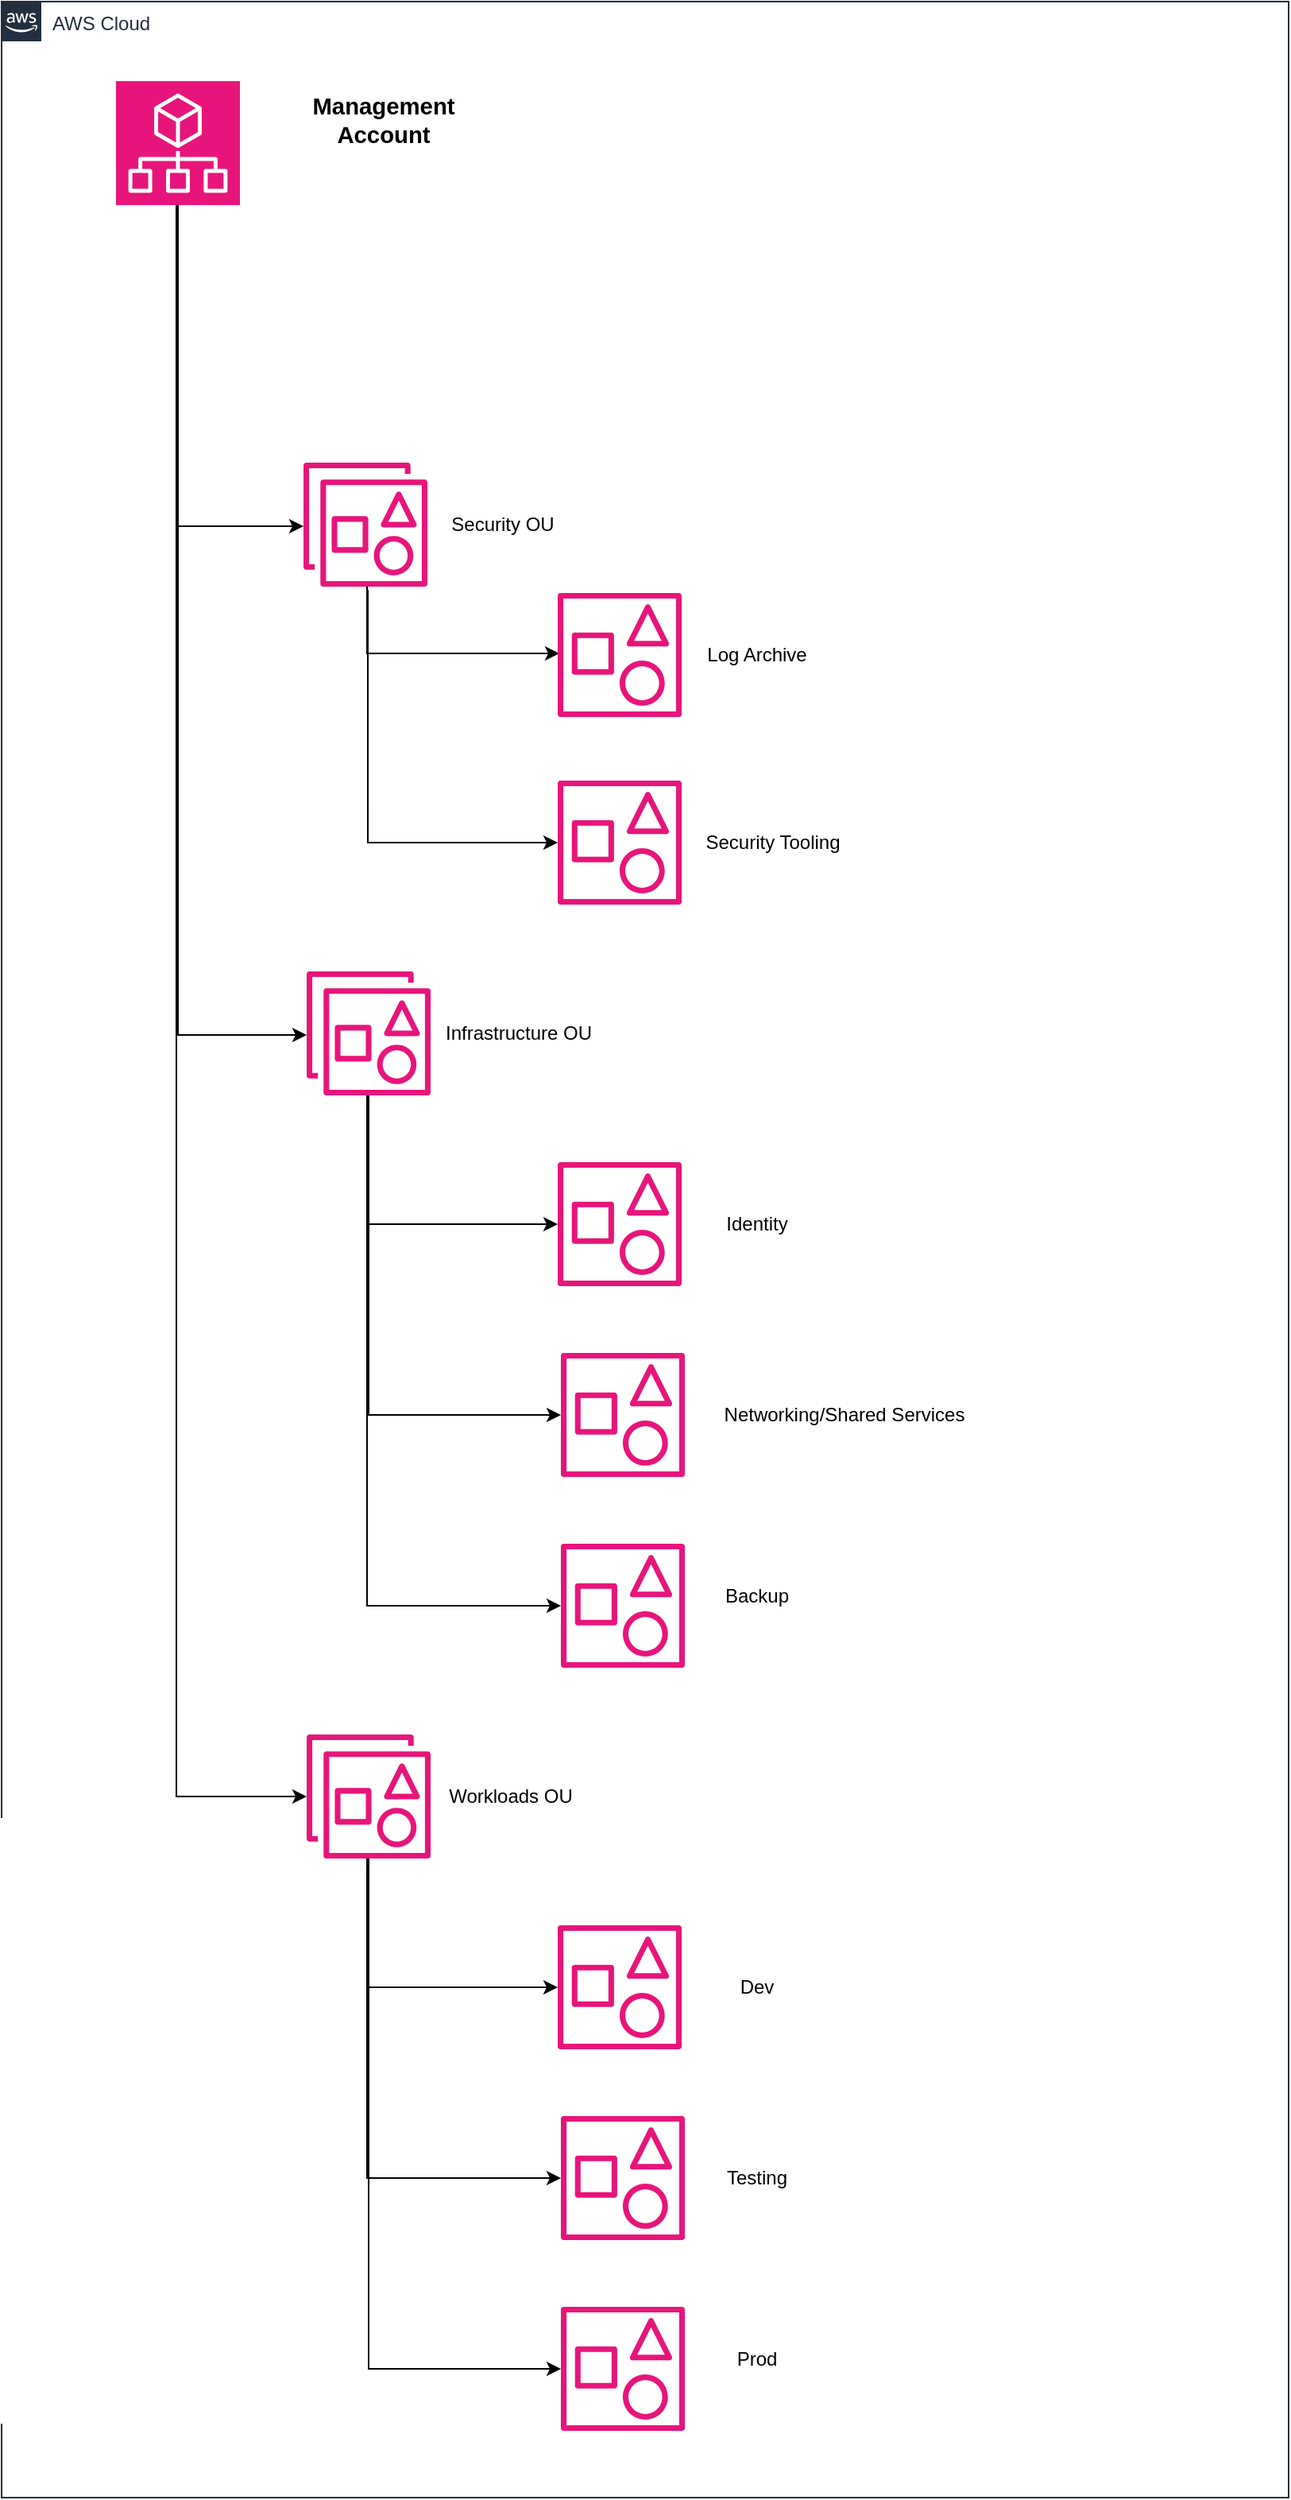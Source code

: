 <mxfile version="27.0.6">
  <diagram name="Сторінка-1" id="Bu3yCZcyRtmO8vV5ZE0F">
    <mxGraphModel dx="1426" dy="821" grid="1" gridSize="10" guides="1" tooltips="1" connect="1" arrows="1" fold="1" page="1" pageScale="1" pageWidth="827" pageHeight="1169" math="0" shadow="0">
      <root>
        <mxCell id="0" />
        <mxCell id="1" parent="0" />
        <mxCell id="iBRwoHVwdoJSEmxD0py--1" value="AWS Cloud" style="points=[[0,0],[0.25,0],[0.5,0],[0.75,0],[1,0],[1,0.25],[1,0.5],[1,0.75],[1,1],[0.75,1],[0.5,1],[0.25,1],[0,1],[0,0.75],[0,0.5],[0,0.25]];outlineConnect=0;gradientColor=none;html=1;whiteSpace=wrap;fontSize=12;fontStyle=0;container=1;pointerEvents=0;collapsible=0;recursiveResize=0;shape=mxgraph.aws4.group;grIcon=mxgraph.aws4.group_aws_cloud_alt;strokeColor=#232F3E;fillColor=none;verticalAlign=top;align=left;spacingLeft=30;fontColor=#232F3E;dashed=0;" parent="1" vertex="1">
          <mxGeometry x="10" y="70" width="810" height="1570" as="geometry" />
        </mxCell>
        <mxCell id="vQ-OvHwKWLwVCTqBm5JM-14" style="edgeStyle=orthogonalEdgeStyle;rounded=0;orthogonalLoop=1;jettySize=auto;html=1;exitX=0.5;exitY=1;exitDx=0;exitDy=0;exitPerimeter=0;" parent="iBRwoHVwdoJSEmxD0py--1" source="iBRwoHVwdoJSEmxD0py--3" target="iBRwoHVwdoJSEmxD0py--5" edge="1">
          <mxGeometry relative="1" as="geometry">
            <mxPoint x="40" y="330" as="sourcePoint" />
            <mxPoint x="119" y="551" as="targetPoint" />
            <Array as="points">
              <mxPoint x="111" y="330" />
            </Array>
          </mxGeometry>
        </mxCell>
        <mxCell id="vQ-OvHwKWLwVCTqBm5JM-23" style="edgeStyle=orthogonalEdgeStyle;rounded=0;orthogonalLoop=1;jettySize=auto;html=1;exitX=0.5;exitY=1;exitDx=0;exitDy=0;exitPerimeter=0;" parent="iBRwoHVwdoJSEmxD0py--1" source="iBRwoHVwdoJSEmxD0py--3" target="vQ-OvHwKWLwVCTqBm5JM-21" edge="1">
          <mxGeometry relative="1" as="geometry">
            <Array as="points">
              <mxPoint x="111" y="650" />
            </Array>
          </mxGeometry>
        </mxCell>
        <mxCell id="vQ-OvHwKWLwVCTqBm5JM-35" style="edgeStyle=orthogonalEdgeStyle;rounded=0;orthogonalLoop=1;jettySize=auto;html=1;" parent="iBRwoHVwdoJSEmxD0py--1" source="iBRwoHVwdoJSEmxD0py--3" target="vQ-OvHwKWLwVCTqBm5JM-29" edge="1">
          <mxGeometry relative="1" as="geometry">
            <Array as="points">
              <mxPoint x="110" y="1129" />
            </Array>
          </mxGeometry>
        </mxCell>
        <mxCell id="iBRwoHVwdoJSEmxD0py--3" value="" style="sketch=0;points=[[0,0,0],[0.25,0,0],[0.5,0,0],[0.75,0,0],[1,0,0],[0,1,0],[0.25,1,0],[0.5,1,0],[0.75,1,0],[1,1,0],[0,0.25,0],[0,0.5,0],[0,0.75,0],[1,0.25,0],[1,0.5,0],[1,0.75,0]];points=[[0,0,0],[0.25,0,0],[0.5,0,0],[0.75,0,0],[1,0,0],[0,1,0],[0.25,1,0],[0.5,1,0],[0.75,1,0],[1,1,0],[0,0.25,0],[0,0.5,0],[0,0.75,0],[1,0.25,0],[1,0.5,0],[1,0.75,0]];outlineConnect=0;fontColor=#232F3E;fillColor=#E7157B;strokeColor=#ffffff;dashed=0;verticalLabelPosition=bottom;verticalAlign=top;align=center;html=1;fontSize=12;fontStyle=0;aspect=fixed;shape=mxgraph.aws4.resourceIcon;resIcon=mxgraph.aws4.organizations;" parent="iBRwoHVwdoJSEmxD0py--1" vertex="1">
          <mxGeometry x="72" y="50" width="78" height="78" as="geometry" />
        </mxCell>
        <mxCell id="vQ-OvHwKWLwVCTqBm5JM-19" style="edgeStyle=orthogonalEdgeStyle;rounded=0;orthogonalLoop=1;jettySize=auto;html=1;" parent="iBRwoHVwdoJSEmxD0py--1" edge="1">
          <mxGeometry relative="1" as="geometry">
            <mxPoint x="230" y="368" as="sourcePoint" />
            <mxPoint x="351" y="410" as="targetPoint" />
            <Array as="points">
              <mxPoint x="230" y="410" />
            </Array>
          </mxGeometry>
        </mxCell>
        <mxCell id="vQ-OvHwKWLwVCTqBm5JM-20" style="edgeStyle=orthogonalEdgeStyle;rounded=0;orthogonalLoop=1;jettySize=auto;html=1;exitX=0.519;exitY=1.026;exitDx=0;exitDy=0;exitPerimeter=0;" parent="iBRwoHVwdoJSEmxD0py--1" source="iBRwoHVwdoJSEmxD0py--5" target="vQ-OvHwKWLwVCTqBm5JM-17" edge="1">
          <mxGeometry relative="1" as="geometry">
            <mxPoint x="110" y="530" as="sourcePoint" />
            <mxPoint x="231" y="691" as="targetPoint" />
            <Array as="points">
              <mxPoint x="231" y="529" />
            </Array>
          </mxGeometry>
        </mxCell>
        <mxCell id="iBRwoHVwdoJSEmxD0py--5" value="" style="sketch=0;outlineConnect=0;fontColor=#232F3E;gradientColor=none;fillColor=#E7157B;strokeColor=none;dashed=0;verticalLabelPosition=bottom;verticalAlign=top;align=center;html=1;fontSize=12;fontStyle=0;aspect=fixed;pointerEvents=1;shape=mxgraph.aws4.organizations_organizational_unit2;" parent="iBRwoHVwdoJSEmxD0py--1" vertex="1">
          <mxGeometry x="190" y="290" width="78" height="78" as="geometry" />
        </mxCell>
        <mxCell id="iBRwoHVwdoJSEmxD0py--6" value="" style="sketch=0;outlineConnect=0;fontColor=#232F3E;gradientColor=none;fillColor=#E7157B;strokeColor=none;dashed=0;verticalLabelPosition=bottom;verticalAlign=top;align=center;html=1;fontSize=12;fontStyle=0;aspect=fixed;pointerEvents=1;shape=mxgraph.aws4.organizations_account2;" parent="iBRwoHVwdoJSEmxD0py--1" vertex="1">
          <mxGeometry x="350" y="372" width="78" height="78" as="geometry" />
        </mxCell>
        <mxCell id="vQ-OvHwKWLwVCTqBm5JM-2" value="Security OU" style="text;html=1;align=center;verticalAlign=middle;resizable=0;points=[];autosize=1;strokeColor=none;fillColor=none;" parent="iBRwoHVwdoJSEmxD0py--1" vertex="1">
          <mxGeometry x="270" y="314" width="90" height="30" as="geometry" />
        </mxCell>
        <mxCell id="vQ-OvHwKWLwVCTqBm5JM-15" value="&lt;div&gt;Log Archive&lt;/div&gt;" style="text;html=1;align=center;verticalAlign=middle;resizable=0;points=[];autosize=1;strokeColor=none;fillColor=none;" parent="iBRwoHVwdoJSEmxD0py--1" vertex="1">
          <mxGeometry x="430" y="396" width="90" height="30" as="geometry" />
        </mxCell>
        <mxCell id="vQ-OvHwKWLwVCTqBm5JM-17" value="" style="sketch=0;outlineConnect=0;fontColor=#232F3E;gradientColor=none;fillColor=#E7157B;strokeColor=none;dashed=0;verticalLabelPosition=bottom;verticalAlign=top;align=center;html=1;fontSize=12;fontStyle=0;aspect=fixed;pointerEvents=1;shape=mxgraph.aws4.organizations_account2;" parent="iBRwoHVwdoJSEmxD0py--1" vertex="1">
          <mxGeometry x="350" y="490" width="78" height="78" as="geometry" />
        </mxCell>
        <mxCell id="vQ-OvHwKWLwVCTqBm5JM-18" value="Security Tooling" style="text;html=1;align=center;verticalAlign=middle;resizable=0;points=[];autosize=1;strokeColor=none;fillColor=none;" parent="iBRwoHVwdoJSEmxD0py--1" vertex="1">
          <mxGeometry x="430" y="514" width="110" height="30" as="geometry" />
        </mxCell>
        <mxCell id="vQ-OvHwKWLwVCTqBm5JM-31" style="edgeStyle=orthogonalEdgeStyle;rounded=0;orthogonalLoop=1;jettySize=auto;html=1;" parent="iBRwoHVwdoJSEmxD0py--1" source="vQ-OvHwKWLwVCTqBm5JM-21" target="vQ-OvHwKWLwVCTqBm5JM-25" edge="1">
          <mxGeometry relative="1" as="geometry">
            <Array as="points">
              <mxPoint x="231" y="769" />
            </Array>
          </mxGeometry>
        </mxCell>
        <mxCell id="vQ-OvHwKWLwVCTqBm5JM-32" style="edgeStyle=orthogonalEdgeStyle;rounded=0;orthogonalLoop=1;jettySize=auto;html=1;" parent="iBRwoHVwdoJSEmxD0py--1" source="vQ-OvHwKWLwVCTqBm5JM-21" target="vQ-OvHwKWLwVCTqBm5JM-27" edge="1">
          <mxGeometry relative="1" as="geometry">
            <Array as="points">
              <mxPoint x="231" y="889" />
            </Array>
          </mxGeometry>
        </mxCell>
        <mxCell id="vQ-OvHwKWLwVCTqBm5JM-36" style="edgeStyle=orthogonalEdgeStyle;rounded=0;orthogonalLoop=1;jettySize=auto;html=1;" parent="iBRwoHVwdoJSEmxD0py--1" source="vQ-OvHwKWLwVCTqBm5JM-21" target="vQ-OvHwKWLwVCTqBm5JM-33" edge="1">
          <mxGeometry relative="1" as="geometry">
            <Array as="points">
              <mxPoint x="230" y="1009" />
            </Array>
          </mxGeometry>
        </mxCell>
        <mxCell id="vQ-OvHwKWLwVCTqBm5JM-21" value="" style="sketch=0;outlineConnect=0;fontColor=#232F3E;gradientColor=none;fillColor=#E7157B;strokeColor=none;dashed=0;verticalLabelPosition=bottom;verticalAlign=top;align=center;html=1;fontSize=12;fontStyle=0;aspect=fixed;pointerEvents=1;shape=mxgraph.aws4.organizations_organizational_unit2;" parent="iBRwoHVwdoJSEmxD0py--1" vertex="1">
          <mxGeometry x="192" y="610" width="78" height="78" as="geometry" />
        </mxCell>
        <mxCell id="vQ-OvHwKWLwVCTqBm5JM-22" value="Infrastructure OU" style="text;html=1;align=center;verticalAlign=middle;resizable=0;points=[];autosize=1;strokeColor=none;fillColor=none;" parent="iBRwoHVwdoJSEmxD0py--1" vertex="1">
          <mxGeometry x="265" y="634" width="120" height="30" as="geometry" />
        </mxCell>
        <mxCell id="vQ-OvHwKWLwVCTqBm5JM-25" value="" style="sketch=0;outlineConnect=0;fontColor=#232F3E;gradientColor=none;fillColor=#E7157B;strokeColor=none;dashed=0;verticalLabelPosition=bottom;verticalAlign=top;align=center;html=1;fontSize=12;fontStyle=0;aspect=fixed;pointerEvents=1;shape=mxgraph.aws4.organizations_account2;" parent="iBRwoHVwdoJSEmxD0py--1" vertex="1">
          <mxGeometry x="350" y="730" width="78" height="78" as="geometry" />
        </mxCell>
        <mxCell id="vQ-OvHwKWLwVCTqBm5JM-26" value="Identity" style="text;html=1;align=center;verticalAlign=middle;resizable=0;points=[];autosize=1;strokeColor=none;fillColor=none;" parent="iBRwoHVwdoJSEmxD0py--1" vertex="1">
          <mxGeometry x="445" y="754" width="60" height="30" as="geometry" />
        </mxCell>
        <mxCell id="vQ-OvHwKWLwVCTqBm5JM-27" value="" style="sketch=0;outlineConnect=0;fontColor=#232F3E;gradientColor=none;fillColor=#E7157B;strokeColor=none;dashed=0;verticalLabelPosition=bottom;verticalAlign=top;align=center;html=1;fontSize=12;fontStyle=0;aspect=fixed;pointerEvents=1;shape=mxgraph.aws4.organizations_account2;" parent="iBRwoHVwdoJSEmxD0py--1" vertex="1">
          <mxGeometry x="352" y="850" width="78" height="78" as="geometry" />
        </mxCell>
        <mxCell id="vQ-OvHwKWLwVCTqBm5JM-28" value="Networking/Shared Services" style="text;html=1;align=center;verticalAlign=middle;resizable=0;points=[];autosize=1;strokeColor=none;fillColor=none;" parent="iBRwoHVwdoJSEmxD0py--1" vertex="1">
          <mxGeometry x="445" y="874" width="170" height="30" as="geometry" />
        </mxCell>
        <mxCell id="vQ-OvHwKWLwVCTqBm5JM-29" value="" style="sketch=0;outlineConnect=0;fontColor=#232F3E;gradientColor=none;fillColor=#E7157B;strokeColor=none;dashed=0;verticalLabelPosition=bottom;verticalAlign=top;align=center;html=1;fontSize=12;fontStyle=0;aspect=fixed;pointerEvents=1;shape=mxgraph.aws4.organizations_organizational_unit2;" parent="iBRwoHVwdoJSEmxD0py--1" vertex="1">
          <mxGeometry x="192" y="1090" width="78" height="78" as="geometry" />
        </mxCell>
        <mxCell id="vQ-OvHwKWLwVCTqBm5JM-30" value="Workloads OU" style="text;html=1;align=center;verticalAlign=middle;resizable=0;points=[];autosize=1;strokeColor=none;fillColor=none;" parent="iBRwoHVwdoJSEmxD0py--1" vertex="1">
          <mxGeometry x="270" y="1114" width="100" height="30" as="geometry" />
        </mxCell>
        <mxCell id="vQ-OvHwKWLwVCTqBm5JM-33" value="" style="sketch=0;outlineConnect=0;fontColor=#232F3E;gradientColor=none;fillColor=#E7157B;strokeColor=none;dashed=0;verticalLabelPosition=bottom;verticalAlign=top;align=center;html=1;fontSize=12;fontStyle=0;aspect=fixed;pointerEvents=1;shape=mxgraph.aws4.organizations_account2;" parent="iBRwoHVwdoJSEmxD0py--1" vertex="1">
          <mxGeometry x="352" y="970" width="78" height="78" as="geometry" />
        </mxCell>
        <mxCell id="vQ-OvHwKWLwVCTqBm5JM-34" value="Backup" style="text;html=1;align=center;verticalAlign=middle;resizable=0;points=[];autosize=1;strokeColor=none;fillColor=none;" parent="iBRwoHVwdoJSEmxD0py--1" vertex="1">
          <mxGeometry x="445" y="988" width="60" height="30" as="geometry" />
        </mxCell>
        <mxCell id="4RDoN1khked4_0GlNfcL-1" value="&lt;span id=&quot;docs-internal-guid-47279395-7fff-cd68-6453-2887a5b87c39&quot; style=&quot;font-size: 11pt; font-family: &amp;quot;Google Sans Text&amp;quot;, sans-serif; color: rgb(0, 0, 0); background-color: transparent; font-weight: 700; font-style: normal; font-variant: normal; text-decoration: none; vertical-align: baseline; white-space: pre-wrap;&quot;&gt;Management Account&lt;/span&gt;" style="text;html=1;align=center;verticalAlign=middle;resizable=0;points=[];autosize=1;strokeColor=none;fillColor=none;" vertex="1" parent="iBRwoHVwdoJSEmxD0py--1">
          <mxGeometry x="150" y="60" width="180" height="30" as="geometry" />
        </mxCell>
        <mxCell id="vQ-OvHwKWLwVCTqBm5JM-37" value="" style="sketch=0;outlineConnect=0;fontColor=#232F3E;gradientColor=none;fillColor=#E7157B;strokeColor=none;dashed=0;verticalLabelPosition=bottom;verticalAlign=top;align=center;html=1;fontSize=12;fontStyle=0;aspect=fixed;pointerEvents=1;shape=mxgraph.aws4.organizations_account2;" parent="1" vertex="1">
          <mxGeometry x="360" y="1280" width="78" height="78" as="geometry" />
        </mxCell>
        <mxCell id="vQ-OvHwKWLwVCTqBm5JM-38" value="Dev" style="text;html=1;align=center;verticalAlign=middle;resizable=0;points=[];autosize=1;strokeColor=none;fillColor=none;" parent="1" vertex="1">
          <mxGeometry x="465" y="1304" width="40" height="30" as="geometry" />
        </mxCell>
        <mxCell id="vQ-OvHwKWLwVCTqBm5JM-39" value="" style="sketch=0;outlineConnect=0;fontColor=#232F3E;gradientColor=none;fillColor=#E7157B;strokeColor=none;dashed=0;verticalLabelPosition=bottom;verticalAlign=top;align=center;html=1;fontSize=12;fontStyle=0;aspect=fixed;pointerEvents=1;shape=mxgraph.aws4.organizations_account2;" parent="1" vertex="1">
          <mxGeometry x="362" y="1400" width="78" height="78" as="geometry" />
        </mxCell>
        <mxCell id="vQ-OvHwKWLwVCTqBm5JM-40" value="Testing" style="text;html=1;align=center;verticalAlign=middle;resizable=0;points=[];autosize=1;strokeColor=none;fillColor=none;" parent="1" vertex="1">
          <mxGeometry x="455" y="1424" width="60" height="30" as="geometry" />
        </mxCell>
        <mxCell id="vQ-OvHwKWLwVCTqBm5JM-41" value="" style="sketch=0;outlineConnect=0;fontColor=#232F3E;gradientColor=none;fillColor=#E7157B;strokeColor=none;dashed=0;verticalLabelPosition=bottom;verticalAlign=top;align=center;html=1;fontSize=12;fontStyle=0;aspect=fixed;pointerEvents=1;shape=mxgraph.aws4.organizations_account2;" parent="1" vertex="1">
          <mxGeometry x="362" y="1520" width="78" height="78" as="geometry" />
        </mxCell>
        <mxCell id="vQ-OvHwKWLwVCTqBm5JM-42" value="Prod" style="text;html=1;align=center;verticalAlign=middle;resizable=0;points=[];autosize=1;strokeColor=none;fillColor=none;" parent="1" vertex="1">
          <mxGeometry x="460" y="1538" width="50" height="30" as="geometry" />
        </mxCell>
        <mxCell id="vQ-OvHwKWLwVCTqBm5JM-43" style="edgeStyle=orthogonalEdgeStyle;rounded=0;orthogonalLoop=1;jettySize=auto;html=1;" parent="1" source="vQ-OvHwKWLwVCTqBm5JM-29" target="vQ-OvHwKWLwVCTqBm5JM-37" edge="1">
          <mxGeometry relative="1" as="geometry">
            <Array as="points">
              <mxPoint x="240" y="1319" />
            </Array>
          </mxGeometry>
        </mxCell>
        <mxCell id="vQ-OvHwKWLwVCTqBm5JM-44" style="edgeStyle=orthogonalEdgeStyle;rounded=0;orthogonalLoop=1;jettySize=auto;html=1;" parent="1" source="vQ-OvHwKWLwVCTqBm5JM-29" target="vQ-OvHwKWLwVCTqBm5JM-39" edge="1">
          <mxGeometry relative="1" as="geometry">
            <Array as="points">
              <mxPoint x="240" y="1439" />
            </Array>
          </mxGeometry>
        </mxCell>
        <mxCell id="vQ-OvHwKWLwVCTqBm5JM-45" style="edgeStyle=orthogonalEdgeStyle;rounded=0;orthogonalLoop=1;jettySize=auto;html=1;" parent="1" source="vQ-OvHwKWLwVCTqBm5JM-29" target="vQ-OvHwKWLwVCTqBm5JM-41" edge="1">
          <mxGeometry relative="1" as="geometry">
            <Array as="points">
              <mxPoint x="241" y="1559" />
            </Array>
          </mxGeometry>
        </mxCell>
      </root>
    </mxGraphModel>
  </diagram>
</mxfile>
